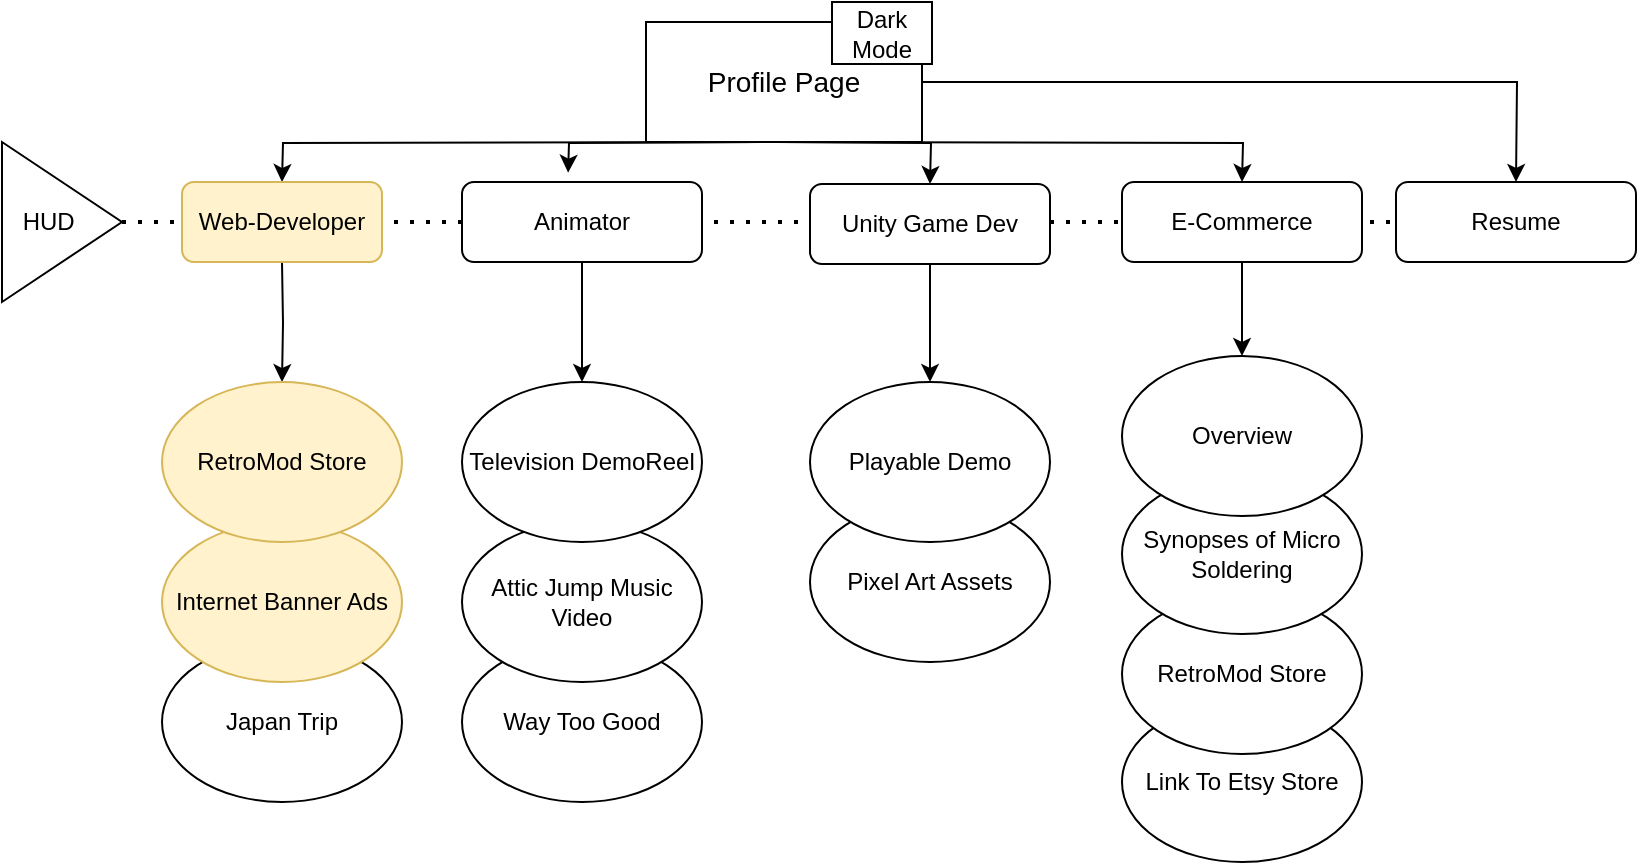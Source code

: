 <mxfile version="24.8.6">
  <diagram id="C5RBs43oDa-KdzZeNtuy" name="Page-1">
    <mxGraphModel dx="1114" dy="616" grid="1" gridSize="10" guides="1" tooltips="1" connect="1" arrows="1" fold="1" page="1" pageScale="1" pageWidth="827" pageHeight="1169" math="0" shadow="0">
      <root>
        <mxCell id="WIyWlLk6GJQsqaUBKTNV-0" />
        <mxCell id="WIyWlLk6GJQsqaUBKTNV-1" parent="WIyWlLk6GJQsqaUBKTNV-0" />
        <mxCell id="HxA2bMx3YVfC_Lo_aORV-1" style="edgeStyle=orthogonalEdgeStyle;rounded=0;orthogonalLoop=1;jettySize=auto;html=1;entryX=0.5;entryY=0;entryDx=0;entryDy=0;" parent="WIyWlLk6GJQsqaUBKTNV-1" source="fH1EhPDfsqjf1KMEbQu0-1" edge="1">
          <mxGeometry relative="1" as="geometry">
            <mxPoint x="767" y="90" as="targetPoint" />
          </mxGeometry>
        </mxCell>
        <mxCell id="fH1EhPDfsqjf1KMEbQu0-1" value="&lt;font style=&quot;font-size: 14px;&quot;&gt;Profile Page&lt;/font&gt;" style="rounded=0;whiteSpace=wrap;html=1;" parent="WIyWlLk6GJQsqaUBKTNV-1" vertex="1">
          <mxGeometry x="332" y="10" width="138" height="60" as="geometry" />
        </mxCell>
        <mxCell id="fH1EhPDfsqjf1KMEbQu0-2" value="" style="endArrow=classic;html=1;rounded=0;entryX=0.442;entryY=-0.117;entryDx=0;entryDy=0;entryPerimeter=0;edgeStyle=orthogonalEdgeStyle;" parent="WIyWlLk6GJQsqaUBKTNV-1" edge="1">
          <mxGeometry width="50" height="50" relative="1" as="geometry">
            <mxPoint x="392" y="70" as="sourcePoint" />
            <mxPoint x="293.04" y="85.32" as="targetPoint" />
          </mxGeometry>
        </mxCell>
        <mxCell id="fH1EhPDfsqjf1KMEbQu0-3" value="" style="endArrow=classic;html=1;rounded=0;edgeStyle=orthogonalEdgeStyle;entryX=0.5;entryY=0;entryDx=0;entryDy=0;" parent="WIyWlLk6GJQsqaUBKTNV-1" edge="1">
          <mxGeometry width="50" height="50" relative="1" as="geometry">
            <mxPoint x="392" y="70" as="sourcePoint" />
            <mxPoint x="150" y="90" as="targetPoint" />
          </mxGeometry>
        </mxCell>
        <mxCell id="fH1EhPDfsqjf1KMEbQu0-39" style="edgeStyle=orthogonalEdgeStyle;rounded=0;orthogonalLoop=1;jettySize=auto;html=1;exitX=0.5;exitY=1;exitDx=0;exitDy=0;entryX=0.5;entryY=0;entryDx=0;entryDy=0;" parent="WIyWlLk6GJQsqaUBKTNV-1" target="fH1EhPDfsqjf1KMEbQu0-27" edge="1">
          <mxGeometry relative="1" as="geometry">
            <mxPoint x="150" y="130" as="sourcePoint" />
          </mxGeometry>
        </mxCell>
        <mxCell id="fH1EhPDfsqjf1KMEbQu0-11" value="" style="endArrow=classic;html=1;rounded=0;entryX=0.5;entryY=0;entryDx=0;entryDy=0;edgeStyle=orthogonalEdgeStyle;" parent="WIyWlLk6GJQsqaUBKTNV-1" edge="1">
          <mxGeometry width="50" height="50" relative="1" as="geometry">
            <mxPoint x="391.5" y="70" as="sourcePoint" />
            <mxPoint x="630" y="90" as="targetPoint" />
          </mxGeometry>
        </mxCell>
        <mxCell id="fH1EhPDfsqjf1KMEbQu0-16" style="edgeStyle=orthogonalEdgeStyle;rounded=0;orthogonalLoop=1;jettySize=auto;html=1;exitX=0.5;exitY=1;exitDx=0;exitDy=0;" parent="WIyWlLk6GJQsqaUBKTNV-1" edge="1">
          <mxGeometry relative="1" as="geometry">
            <mxPoint x="780" y="330" as="sourcePoint" />
            <mxPoint x="780" y="330" as="targetPoint" />
          </mxGeometry>
        </mxCell>
        <mxCell id="fH1EhPDfsqjf1KMEbQu0-21" value="" style="endArrow=classic;html=1;rounded=0;entryX=0.5;entryY=0;entryDx=0;entryDy=0;edgeStyle=orthogonalEdgeStyle;" parent="WIyWlLk6GJQsqaUBKTNV-1" edge="1">
          <mxGeometry width="50" height="50" relative="1" as="geometry">
            <mxPoint x="400" y="70" as="sourcePoint" />
            <mxPoint x="474" y="91" as="targetPoint" />
          </mxGeometry>
        </mxCell>
        <mxCell id="fH1EhPDfsqjf1KMEbQu0-22" value="Japan Trip" style="ellipse;whiteSpace=wrap;html=1;" parent="WIyWlLk6GJQsqaUBKTNV-1" vertex="1">
          <mxGeometry x="90" y="320" width="120" height="80" as="geometry" />
        </mxCell>
        <mxCell id="fH1EhPDfsqjf1KMEbQu0-24" value="Internet Banner Ads" style="ellipse;whiteSpace=wrap;html=1;fillColor=#fff2cc;strokeColor=#d6b656;" parent="WIyWlLk6GJQsqaUBKTNV-1" vertex="1">
          <mxGeometry x="90" y="260" width="120" height="80" as="geometry" />
        </mxCell>
        <mxCell id="fH1EhPDfsqjf1KMEbQu0-27" value="RetroMod Store" style="ellipse;whiteSpace=wrap;html=1;fillColor=#fff2cc;strokeColor=#d6b656;" parent="WIyWlLk6GJQsqaUBKTNV-1" vertex="1">
          <mxGeometry x="90" y="190" width="120" height="80" as="geometry" />
        </mxCell>
        <mxCell id="fH1EhPDfsqjf1KMEbQu0-29" value="Way Too Good" style="ellipse;whiteSpace=wrap;html=1;" parent="WIyWlLk6GJQsqaUBKTNV-1" vertex="1">
          <mxGeometry x="240" y="320" width="120" height="80" as="geometry" />
        </mxCell>
        <mxCell id="fH1EhPDfsqjf1KMEbQu0-30" value="Attic Jump Music Video" style="ellipse;whiteSpace=wrap;html=1;" parent="WIyWlLk6GJQsqaUBKTNV-1" vertex="1">
          <mxGeometry x="240" y="260" width="120" height="80" as="geometry" />
        </mxCell>
        <mxCell id="fH1EhPDfsqjf1KMEbQu0-31" value="Television DemoReel" style="ellipse;whiteSpace=wrap;html=1;" parent="WIyWlLk6GJQsqaUBKTNV-1" vertex="1">
          <mxGeometry x="240" y="190" width="120" height="80" as="geometry" />
        </mxCell>
        <mxCell id="fH1EhPDfsqjf1KMEbQu0-33" value="Pixel Art Assets" style="ellipse;whiteSpace=wrap;html=1;" parent="WIyWlLk6GJQsqaUBKTNV-1" vertex="1">
          <mxGeometry x="414" y="250" width="120" height="80" as="geometry" />
        </mxCell>
        <mxCell id="fH1EhPDfsqjf1KMEbQu0-34" value="Playable Demo" style="ellipse;whiteSpace=wrap;html=1;" parent="WIyWlLk6GJQsqaUBKTNV-1" vertex="1">
          <mxGeometry x="414" y="190" width="120" height="80" as="geometry" />
        </mxCell>
        <mxCell id="fH1EhPDfsqjf1KMEbQu0-40" value="" style="endArrow=classic;html=1;rounded=0;exitX=0.5;exitY=1;exitDx=0;exitDy=0;entryX=0.5;entryY=0;entryDx=0;entryDy=0;" parent="WIyWlLk6GJQsqaUBKTNV-1" target="fH1EhPDfsqjf1KMEbQu0-31" edge="1">
          <mxGeometry width="50" height="50" relative="1" as="geometry">
            <mxPoint x="300" y="130" as="sourcePoint" />
            <mxPoint x="460" y="220" as="targetPoint" />
          </mxGeometry>
        </mxCell>
        <mxCell id="fH1EhPDfsqjf1KMEbQu0-45" value="Link To Etsy Store" style="ellipse;whiteSpace=wrap;html=1;" parent="WIyWlLk6GJQsqaUBKTNV-1" vertex="1">
          <mxGeometry x="570" y="350" width="120" height="80" as="geometry" />
        </mxCell>
        <mxCell id="fH1EhPDfsqjf1KMEbQu0-48" value="RetroMod Store" style="ellipse;whiteSpace=wrap;html=1;" parent="WIyWlLk6GJQsqaUBKTNV-1" vertex="1">
          <mxGeometry x="570" y="296" width="120" height="80" as="geometry" />
        </mxCell>
        <mxCell id="fH1EhPDfsqjf1KMEbQu0-50" value="Synopses of Micro&lt;div&gt;Soldering&lt;/div&gt;" style="ellipse;whiteSpace=wrap;html=1;" parent="WIyWlLk6GJQsqaUBKTNV-1" vertex="1">
          <mxGeometry x="570" y="236" width="120" height="80" as="geometry" />
        </mxCell>
        <mxCell id="fH1EhPDfsqjf1KMEbQu0-51" value="Overview" style="ellipse;whiteSpace=wrap;html=1;" parent="WIyWlLk6GJQsqaUBKTNV-1" vertex="1">
          <mxGeometry x="570" y="177" width="120" height="80" as="geometry" />
        </mxCell>
        <mxCell id="fH1EhPDfsqjf1KMEbQu0-52" value="" style="endArrow=classic;html=1;rounded=0;entryX=0.5;entryY=0;entryDx=0;entryDy=0;" parent="WIyWlLk6GJQsqaUBKTNV-1" target="fH1EhPDfsqjf1KMEbQu0-34" edge="1">
          <mxGeometry width="50" height="50" relative="1" as="geometry">
            <mxPoint x="474" y="131" as="sourcePoint" />
            <mxPoint x="460" y="220" as="targetPoint" />
          </mxGeometry>
        </mxCell>
        <mxCell id="fH1EhPDfsqjf1KMEbQu0-54" value="" style="endArrow=classic;html=1;rounded=0;exitX=0.5;exitY=1;exitDx=0;exitDy=0;entryX=0.5;entryY=0;entryDx=0;entryDy=0;" parent="WIyWlLk6GJQsqaUBKTNV-1" target="fH1EhPDfsqjf1KMEbQu0-51" edge="1">
          <mxGeometry width="50" height="50" relative="1" as="geometry">
            <mxPoint x="630" y="130" as="sourcePoint" />
            <mxPoint x="460" y="220" as="targetPoint" />
          </mxGeometry>
        </mxCell>
        <mxCell id="HxA2bMx3YVfC_Lo_aORV-2" value="HUD&amp;nbsp; &amp;nbsp;&amp;nbsp;" style="triangle;whiteSpace=wrap;html=1;" parent="WIyWlLk6GJQsqaUBKTNV-1" vertex="1">
          <mxGeometry x="10" y="70" width="60" height="80" as="geometry" />
        </mxCell>
        <mxCell id="HxA2bMx3YVfC_Lo_aORV-5" value="Dark&lt;div&gt;Mode&lt;/div&gt;" style="rounded=0;whiteSpace=wrap;html=1;" parent="WIyWlLk6GJQsqaUBKTNV-1" vertex="1">
          <mxGeometry x="425" width="50" height="31" as="geometry" />
        </mxCell>
        <mxCell id="HxA2bMx3YVfC_Lo_aORV-8" value="" style="endArrow=none;dashed=1;html=1;dashPattern=1 3;strokeWidth=2;rounded=0;exitX=1;exitY=0.5;exitDx=0;exitDy=0;entryX=0;entryY=0.5;entryDx=0;entryDy=0;" parent="WIyWlLk6GJQsqaUBKTNV-1" source="HxA2bMx3YVfC_Lo_aORV-2" edge="1">
          <mxGeometry width="50" height="50" relative="1" as="geometry">
            <mxPoint x="380" y="190" as="sourcePoint" />
            <mxPoint x="707" y="110" as="targetPoint" />
          </mxGeometry>
        </mxCell>
        <mxCell id="HxA2bMx3YVfC_Lo_aORV-10" value="Web-Developer" style="rounded=1;whiteSpace=wrap;html=1;fillColor=#fff2cc;strokeColor=#d6b656;" parent="WIyWlLk6GJQsqaUBKTNV-1" vertex="1">
          <mxGeometry x="100" y="90" width="100" height="40" as="geometry" />
        </mxCell>
        <mxCell id="HxA2bMx3YVfC_Lo_aORV-11" value="Animator" style="rounded=1;whiteSpace=wrap;html=1;" parent="WIyWlLk6GJQsqaUBKTNV-1" vertex="1">
          <mxGeometry x="240" y="90" width="120" height="40" as="geometry" />
        </mxCell>
        <mxCell id="HxA2bMx3YVfC_Lo_aORV-12" value="E-Commerce" style="rounded=1;whiteSpace=wrap;html=1;" parent="WIyWlLk6GJQsqaUBKTNV-1" vertex="1">
          <mxGeometry x="570" y="90" width="120" height="40" as="geometry" />
        </mxCell>
        <mxCell id="HxA2bMx3YVfC_Lo_aORV-13" value="Unity Game Dev" style="rounded=1;whiteSpace=wrap;html=1;" parent="WIyWlLk6GJQsqaUBKTNV-1" vertex="1">
          <mxGeometry x="414" y="91" width="120" height="40" as="geometry" />
        </mxCell>
        <mxCell id="HxA2bMx3YVfC_Lo_aORV-14" value="Resume" style="rounded=1;whiteSpace=wrap;html=1;" parent="WIyWlLk6GJQsqaUBKTNV-1" vertex="1">
          <mxGeometry x="707" y="90" width="120" height="40" as="geometry" />
        </mxCell>
      </root>
    </mxGraphModel>
  </diagram>
</mxfile>
